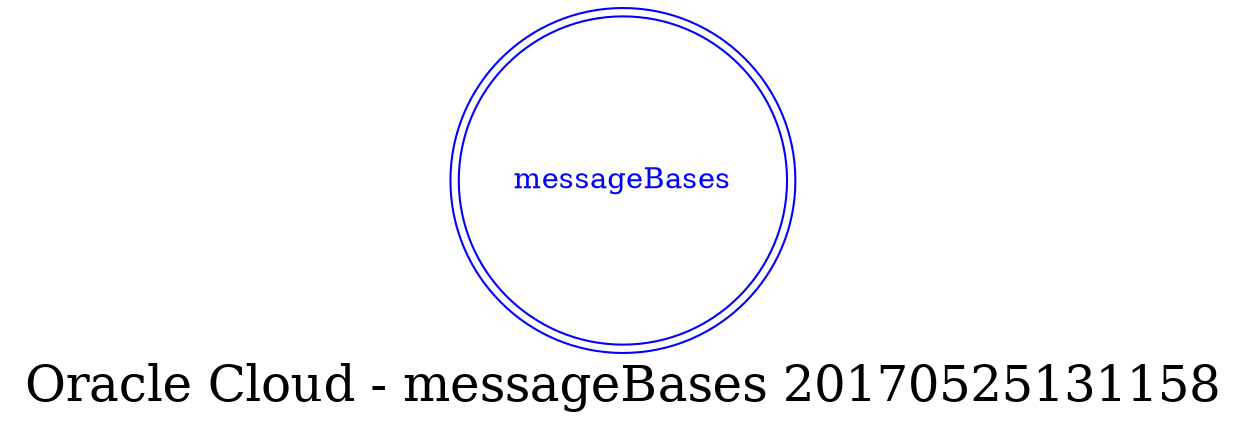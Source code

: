 digraph LexiconGraph {
graph[label="Oracle Cloud - messageBases 20170525131158", fontsize=24]
splines=true
"messageBases" [color=blue, fontcolor=blue, shape=doublecircle]
}
